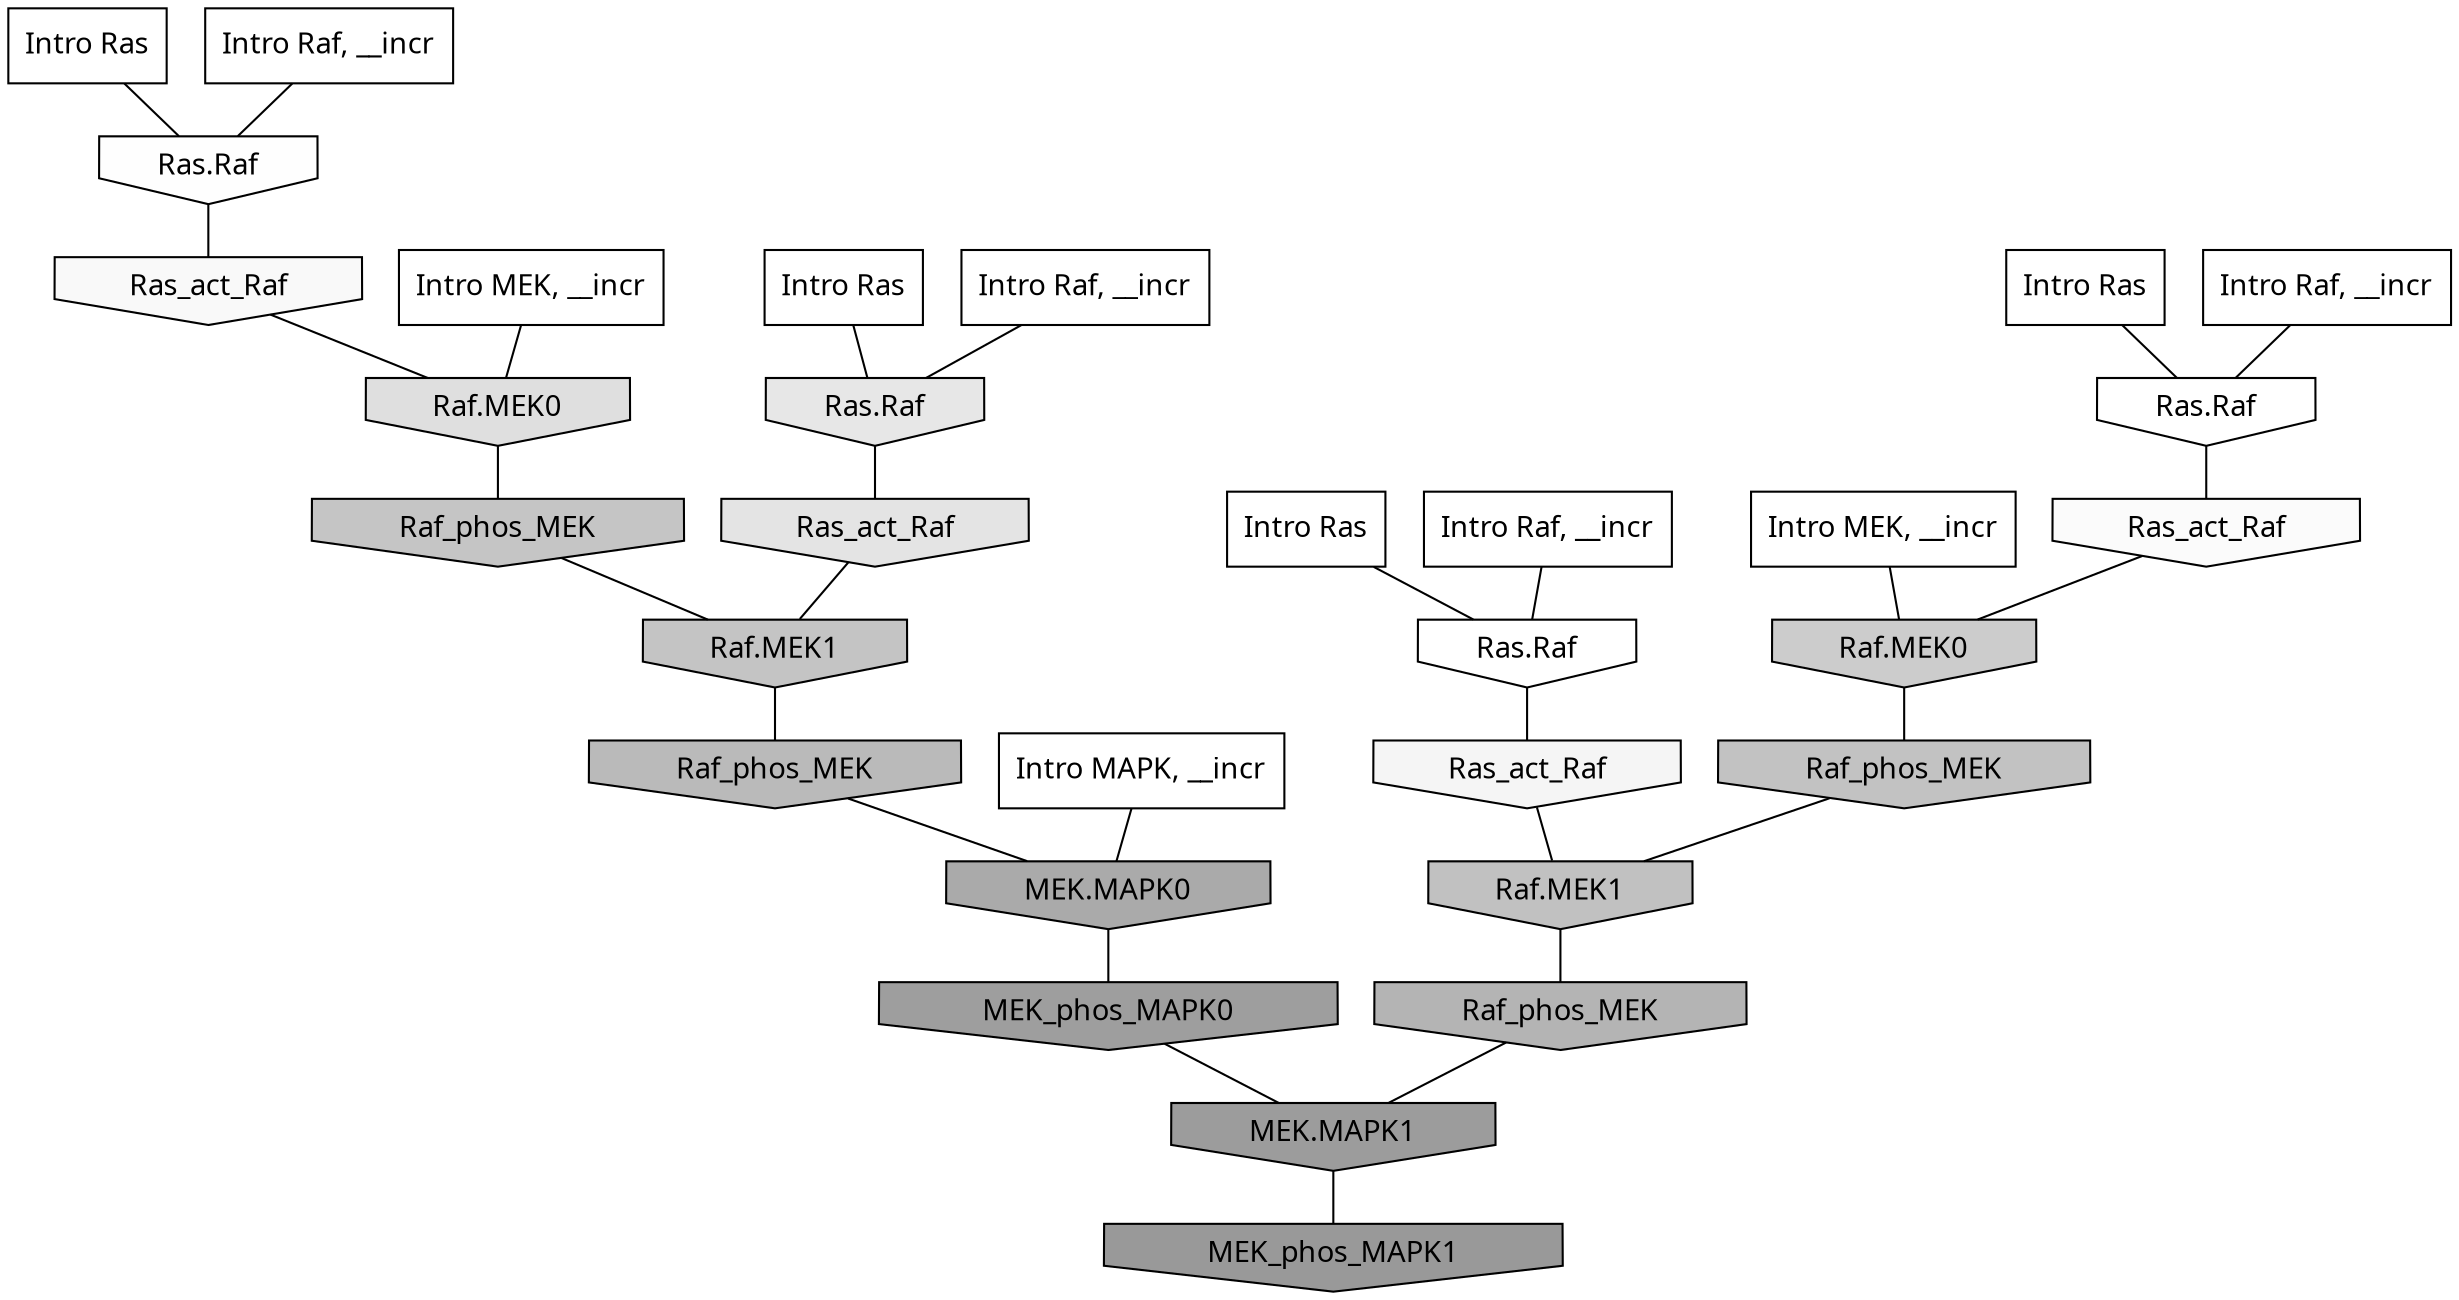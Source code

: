 digraph G{
  rankdir="TB";
  ranksep=0.30;
  node [fontname="CMU Serif"];
  edge [fontname="CMU Serif"];
  
  13 [label="Intro Ras", shape=rectangle, style=filled, fillcolor="0.000 0.000 1.000"]
  
  19 [label="Intro Ras", shape=rectangle, style=filled, fillcolor="0.000 0.000 1.000"]
  
  37 [label="Intro Ras", shape=rectangle, style=filled, fillcolor="0.000 0.000 1.000"]
  
  60 [label="Intro Ras", shape=rectangle, style=filled, fillcolor="0.000 0.000 1.000"]
  
  112 [label="Intro Raf, __incr", shape=rectangle, style=filled, fillcolor="0.000 0.000 1.000"]
  
  298 [label="Intro Raf, __incr", shape=rectangle, style=filled, fillcolor="0.000 0.000 1.000"]
  
  379 [label="Intro Raf, __incr", shape=rectangle, style=filled, fillcolor="0.000 0.000 1.000"]
  
  1056 [label="Intro Raf, __incr", shape=rectangle, style=filled, fillcolor="0.000 0.000 1.000"]
  
  1289 [label="Intro MEK, __incr", shape=rectangle, style=filled, fillcolor="0.000 0.000 1.000"]
  
  1920 [label="Intro MEK, __incr", shape=rectangle, style=filled, fillcolor="0.000 0.000 1.000"]
  
  2632 [label="Intro MAPK, __incr", shape=rectangle, style=filled, fillcolor="0.000 0.000 1.000"]
  
  3258 [label="Ras.Raf", shape=invhouse, style=filled, fillcolor="0.000 0.000 1.000"]
  
  3262 [label="Ras.Raf", shape=invhouse, style=filled, fillcolor="0.000 0.000 1.000"]
  
  3334 [label="Ras.Raf", shape=invhouse, style=filled, fillcolor="0.000 0.000 0.996"]
  
  3416 [label="Ras_act_Raf", shape=invhouse, style=filled, fillcolor="0.000 0.000 0.984"]
  
  3468 [label="Ras_act_Raf", shape=invhouse, style=filled, fillcolor="0.000 0.000 0.974"]
  
  3564 [label="Ras_act_Raf", shape=invhouse, style=filled, fillcolor="0.000 0.000 0.959"]
  
  4248 [label="Ras.Raf", shape=invhouse, style=filled, fillcolor="0.000 0.000 0.904"]
  
  4408 [label="Ras_act_Raf", shape=invhouse, style=filled, fillcolor="0.000 0.000 0.892"]
  
  4711 [label="Raf.MEK0", shape=invhouse, style=filled, fillcolor="0.000 0.000 0.872"]
  
  5946 [label="Raf.MEK0", shape=invhouse, style=filled, fillcolor="0.000 0.000 0.798"]
  
  6453 [label="Raf_phos_MEK", shape=invhouse, style=filled, fillcolor="0.000 0.000 0.772"]
  
  6614 [label="Raf.MEK1", shape=invhouse, style=filled, fillcolor="0.000 0.000 0.766"]
  
  6798 [label="Raf_phos_MEK", shape=invhouse, style=filled, fillcolor="0.000 0.000 0.758"]
  
  6831 [label="Raf.MEK1", shape=invhouse, style=filled, fillcolor="0.000 0.000 0.757"]
  
  7647 [label="Raf_phos_MEK", shape=invhouse, style=filled, fillcolor="0.000 0.000 0.729"]
  
  8369 [label="Raf_phos_MEK", shape=invhouse, style=filled, fillcolor="0.000 0.000 0.706"]
  
  9805 [label="MEK.MAPK0", shape=invhouse, style=filled, fillcolor="0.000 0.000 0.667"]
  
  12024 [label="MEK_phos_MAPK0", shape=invhouse, style=filled, fillcolor="0.000 0.000 0.621"]
  
  12450 [label="MEK.MAPK1", shape=invhouse, style=filled, fillcolor="0.000 0.000 0.613"]
  
  13200 [label="MEK_phos_MAPK1", shape=invhouse, style=filled, fillcolor="0.000 0.000 0.600"]
  
  
  12450 -> 13200 [dir=none, color="0.000 0.000 0.000"] 
  12024 -> 12450 [dir=none, color="0.000 0.000 0.000"] 
  9805 -> 12024 [dir=none, color="0.000 0.000 0.000"] 
  8369 -> 12450 [dir=none, color="0.000 0.000 0.000"] 
  7647 -> 9805 [dir=none, color="0.000 0.000 0.000"] 
  6831 -> 8369 [dir=none, color="0.000 0.000 0.000"] 
  6798 -> 6831 [dir=none, color="0.000 0.000 0.000"] 
  6614 -> 7647 [dir=none, color="0.000 0.000 0.000"] 
  6453 -> 6614 [dir=none, color="0.000 0.000 0.000"] 
  5946 -> 6798 [dir=none, color="0.000 0.000 0.000"] 
  4711 -> 6453 [dir=none, color="0.000 0.000 0.000"] 
  4408 -> 6614 [dir=none, color="0.000 0.000 0.000"] 
  4248 -> 4408 [dir=none, color="0.000 0.000 0.000"] 
  3564 -> 6831 [dir=none, color="0.000 0.000 0.000"] 
  3468 -> 4711 [dir=none, color="0.000 0.000 0.000"] 
  3416 -> 5946 [dir=none, color="0.000 0.000 0.000"] 
  3334 -> 3468 [dir=none, color="0.000 0.000 0.000"] 
  3262 -> 3416 [dir=none, color="0.000 0.000 0.000"] 
  3258 -> 3564 [dir=none, color="0.000 0.000 0.000"] 
  2632 -> 9805 [dir=none, color="0.000 0.000 0.000"] 
  1920 -> 4711 [dir=none, color="0.000 0.000 0.000"] 
  1289 -> 5946 [dir=none, color="0.000 0.000 0.000"] 
  1056 -> 3258 [dir=none, color="0.000 0.000 0.000"] 
  379 -> 4248 [dir=none, color="0.000 0.000 0.000"] 
  298 -> 3334 [dir=none, color="0.000 0.000 0.000"] 
  112 -> 3262 [dir=none, color="0.000 0.000 0.000"] 
  60 -> 3258 [dir=none, color="0.000 0.000 0.000"] 
  37 -> 4248 [dir=none, color="0.000 0.000 0.000"] 
  19 -> 3262 [dir=none, color="0.000 0.000 0.000"] 
  13 -> 3334 [dir=none, color="0.000 0.000 0.000"] 
  
  }
